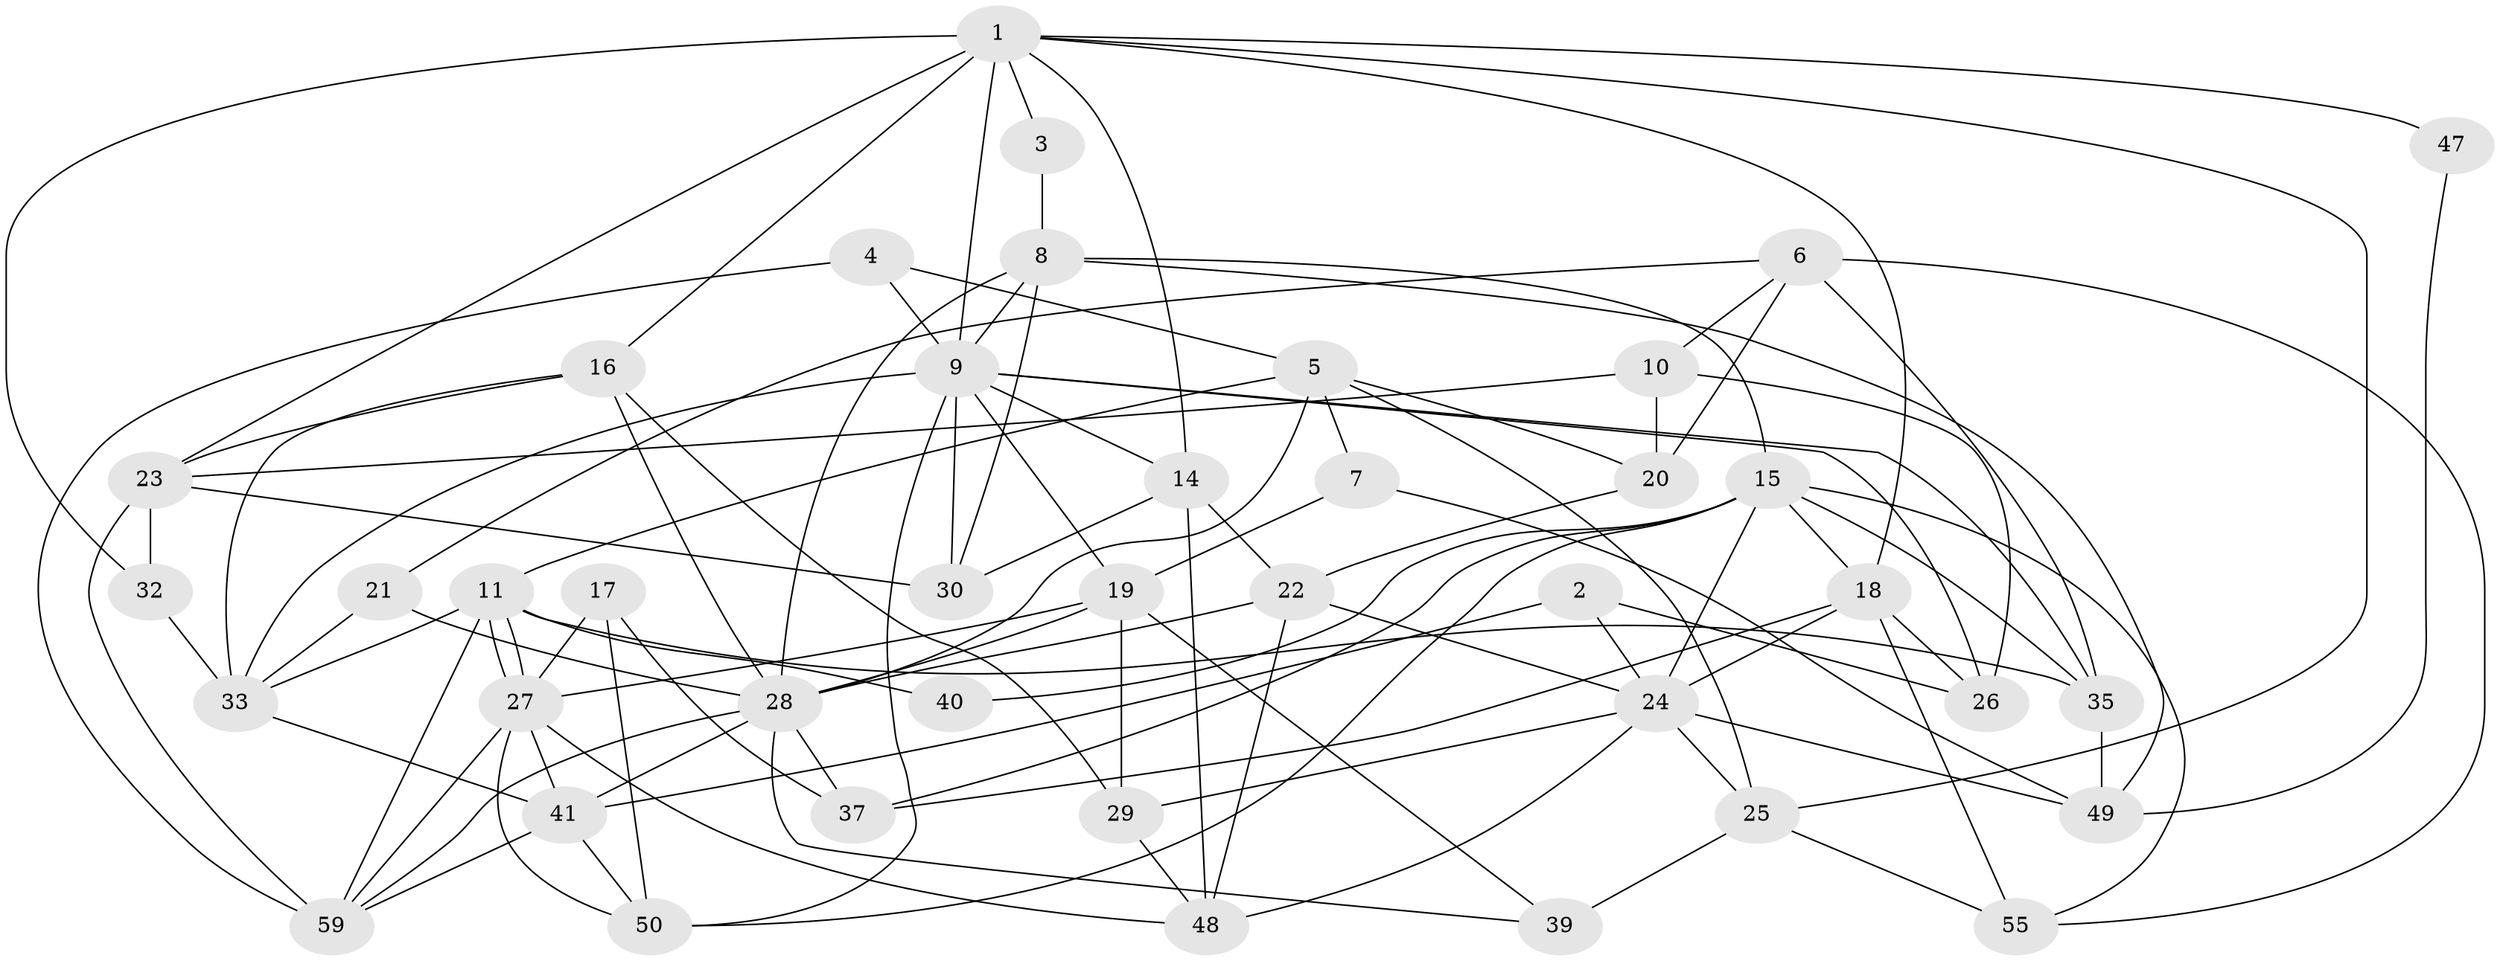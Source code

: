 // Generated by graph-tools (version 1.1) at 2025/24/03/03/25 07:24:02]
// undirected, 41 vertices, 104 edges
graph export_dot {
graph [start="1"]
  node [color=gray90,style=filled];
  1 [super="+46"];
  2;
  3;
  4;
  5 [super="+68"];
  6 [super="+61"];
  7 [super="+13"];
  8 [super="+57"];
  9 [super="+12"];
  10;
  11 [super="+67"];
  14 [super="+58"];
  15 [super="+62"];
  16 [super="+56"];
  17;
  18 [super="+51"];
  19 [super="+43"];
  20 [super="+63"];
  21;
  22 [super="+34"];
  23 [super="+31"];
  24 [super="+38"];
  25 [super="+64"];
  26 [super="+36"];
  27 [super="+42"];
  28 [super="+44"];
  29;
  30;
  32;
  33 [super="+45"];
  35 [super="+54"];
  37;
  39;
  40;
  41 [super="+52"];
  47;
  48 [super="+66"];
  49 [super="+53"];
  50;
  55 [super="+60"];
  59 [super="+65"];
  1 -- 23 [weight=2];
  1 -- 32;
  1 -- 9;
  1 -- 16;
  1 -- 3;
  1 -- 25;
  1 -- 14;
  1 -- 47;
  1 -- 18;
  2 -- 26;
  2 -- 24;
  2 -- 41;
  3 -- 8;
  4 -- 9;
  4 -- 5;
  4 -- 59;
  5 -- 25;
  5 -- 28;
  5 -- 11;
  5 -- 20;
  5 -- 7;
  6 -- 35;
  6 -- 10;
  6 -- 21;
  6 -- 20;
  6 -- 55;
  7 -- 19;
  7 -- 49;
  8 -- 9 [weight=2];
  8 -- 28;
  8 -- 30;
  8 -- 49;
  8 -- 15;
  9 -- 50;
  9 -- 30;
  9 -- 19;
  9 -- 35;
  9 -- 26;
  9 -- 14;
  9 -- 33;
  10 -- 20;
  10 -- 23;
  10 -- 26;
  11 -- 27;
  11 -- 27;
  11 -- 40;
  11 -- 59;
  11 -- 35;
  11 -- 33;
  14 -- 48;
  14 -- 22;
  14 -- 30;
  15 -- 18;
  15 -- 37;
  15 -- 40;
  15 -- 35;
  15 -- 50;
  15 -- 55;
  15 -- 24;
  16 -- 29;
  16 -- 33;
  16 -- 28;
  16 -- 23;
  17 -- 27;
  17 -- 50;
  17 -- 37;
  18 -- 37;
  18 -- 24;
  18 -- 55;
  18 -- 26;
  19 -- 29;
  19 -- 39;
  19 -- 27;
  19 -- 28;
  20 -- 22;
  21 -- 33;
  21 -- 28;
  22 -- 28;
  22 -- 24;
  22 -- 48;
  23 -- 32;
  23 -- 59;
  23 -- 30;
  24 -- 25;
  24 -- 29;
  24 -- 48;
  24 -- 49;
  25 -- 55;
  25 -- 39;
  27 -- 41;
  27 -- 50;
  27 -- 48;
  27 -- 59;
  28 -- 37;
  28 -- 39;
  28 -- 59;
  28 -- 41;
  29 -- 48;
  32 -- 33;
  33 -- 41;
  35 -- 49 [weight=2];
  41 -- 59;
  41 -- 50;
  47 -- 49;
}
